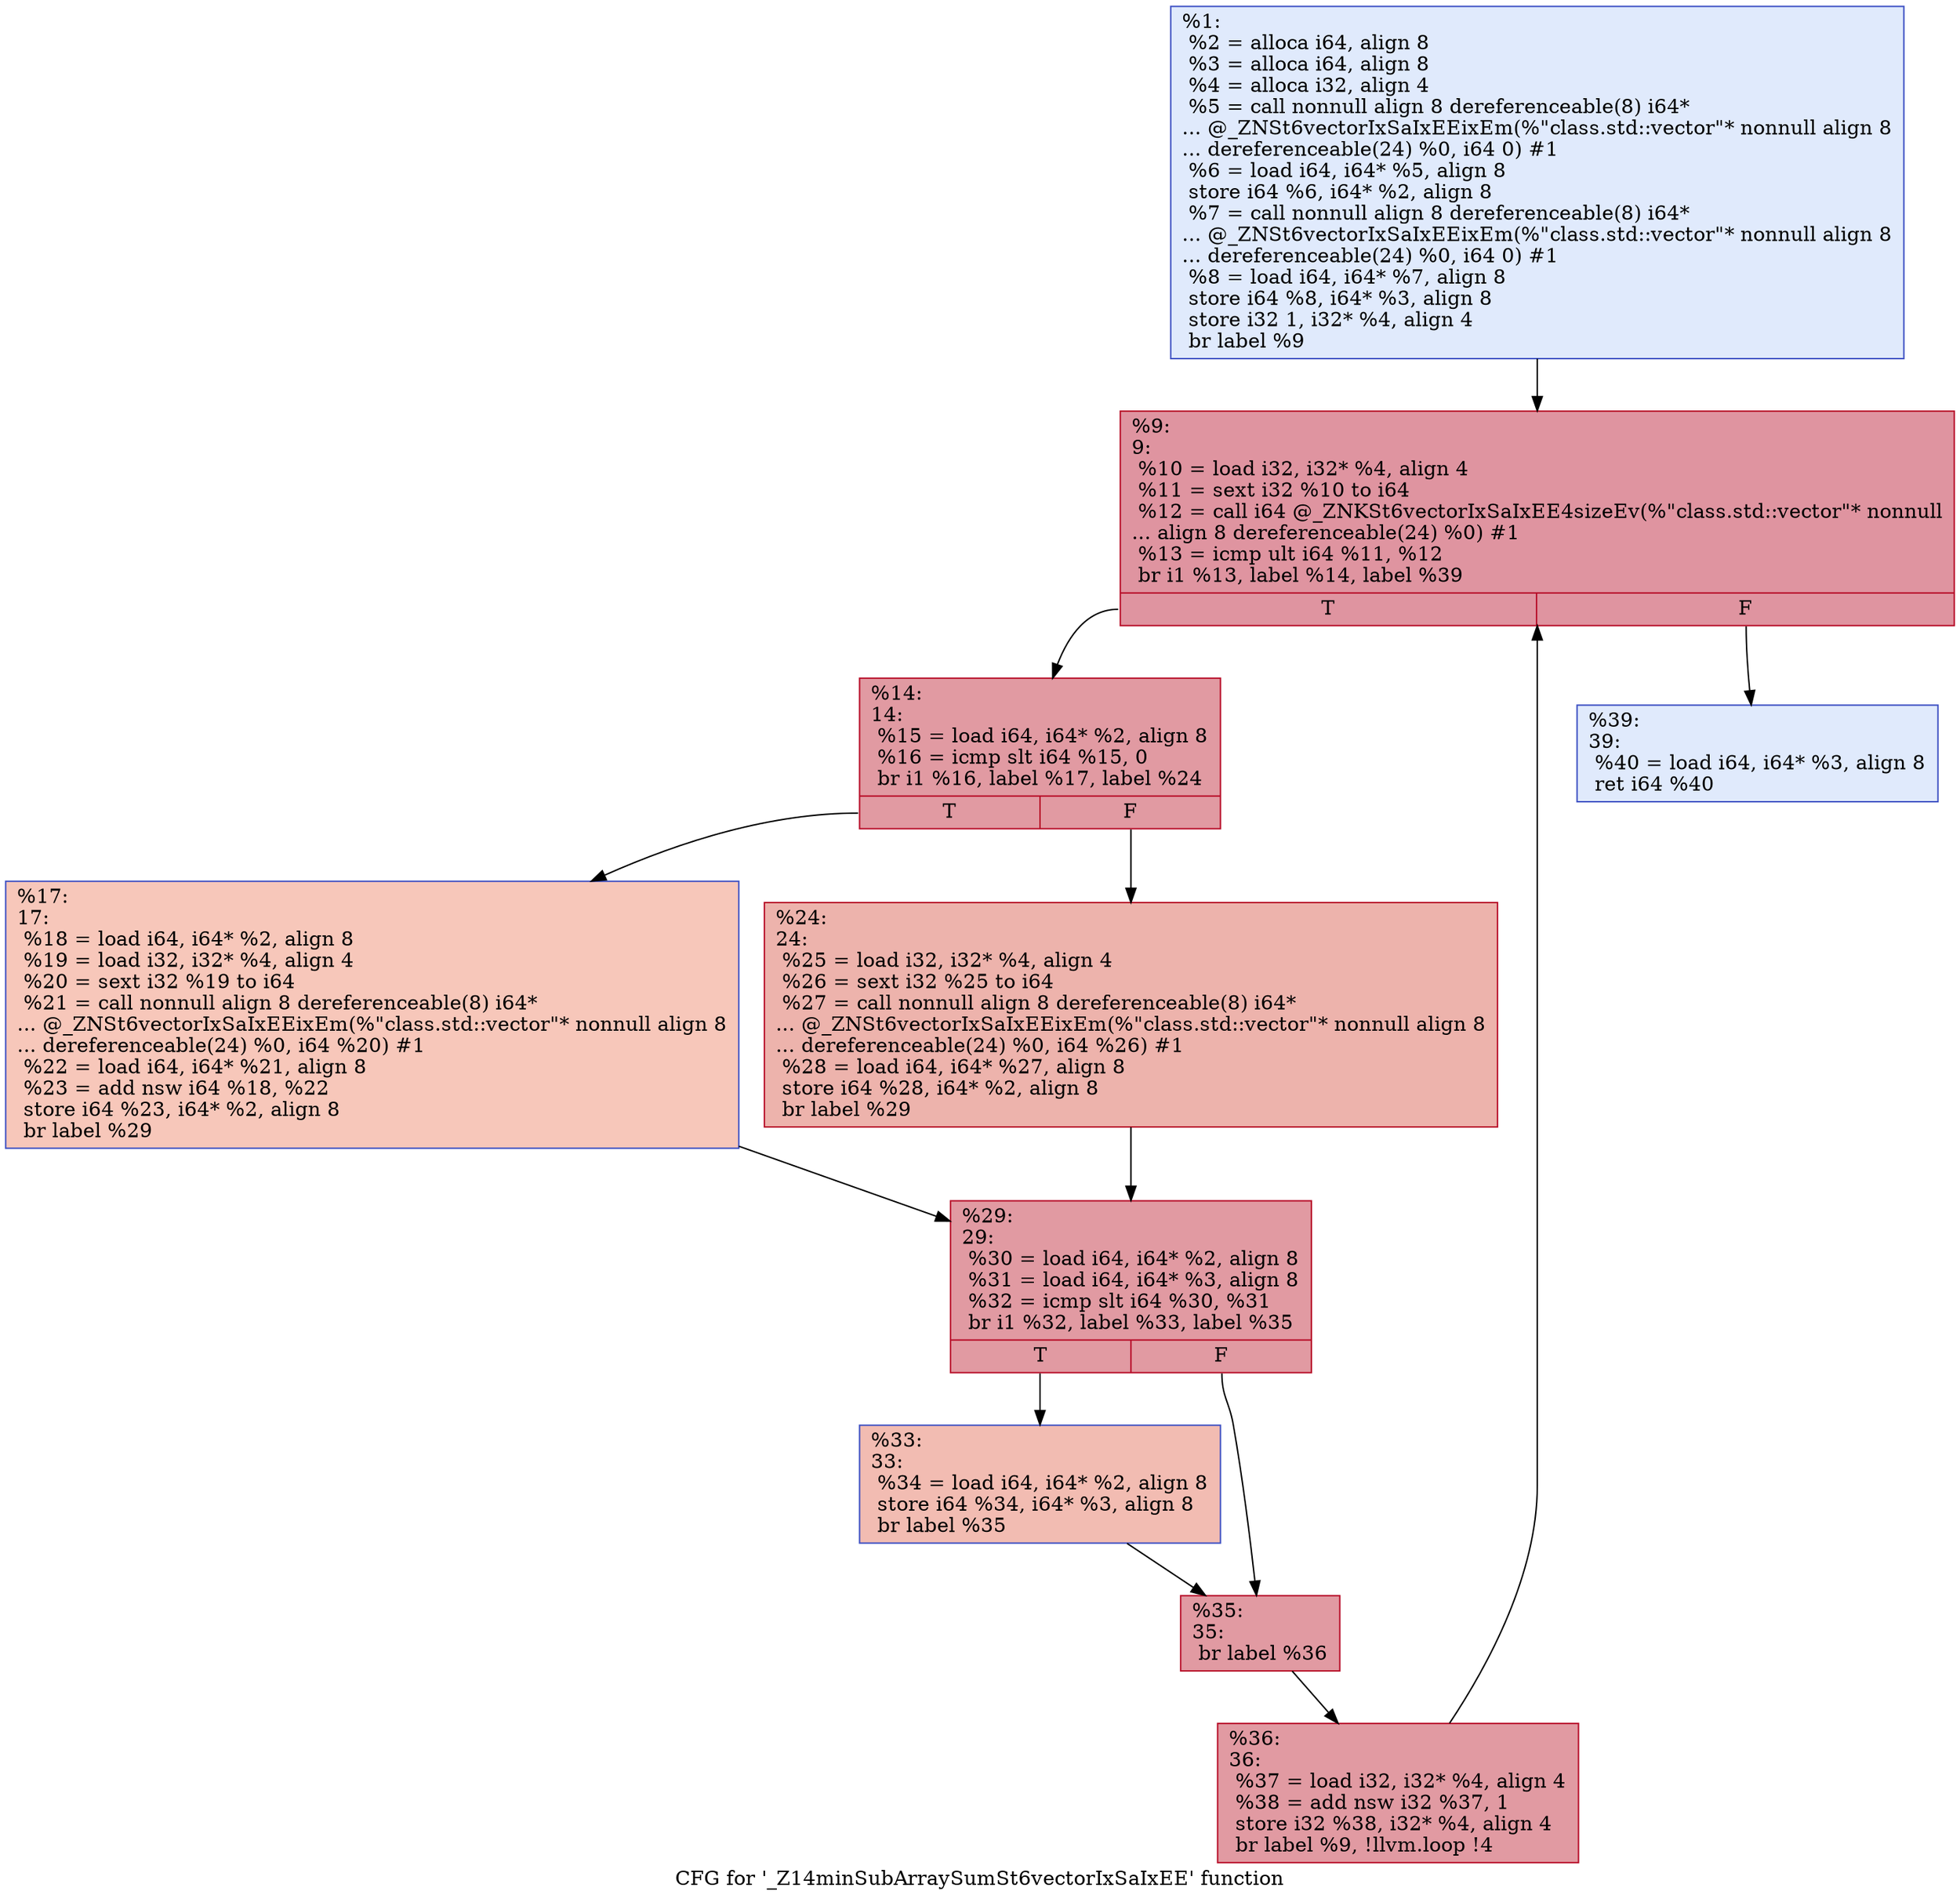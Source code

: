 digraph "CFG for '_Z14minSubArraySumSt6vectorIxSaIxEE' function" {
	label="CFG for '_Z14minSubArraySumSt6vectorIxSaIxEE' function";

	Node0x559e2d03bf50 [shape=record,color="#3d50c3ff", style=filled, fillcolor="#b9d0f970",label="{%1:\l  %2 = alloca i64, align 8\l  %3 = alloca i64, align 8\l  %4 = alloca i32, align 4\l  %5 = call nonnull align 8 dereferenceable(8) i64*\l... @_ZNSt6vectorIxSaIxEEixEm(%\"class.std::vector\"* nonnull align 8\l... dereferenceable(24) %0, i64 0) #1\l  %6 = load i64, i64* %5, align 8\l  store i64 %6, i64* %2, align 8\l  %7 = call nonnull align 8 dereferenceable(8) i64*\l... @_ZNSt6vectorIxSaIxEEixEm(%\"class.std::vector\"* nonnull align 8\l... dereferenceable(24) %0, i64 0) #1\l  %8 = load i64, i64* %7, align 8\l  store i64 %8, i64* %3, align 8\l  store i32 1, i32* %4, align 4\l  br label %9\l}"];
	Node0x559e2d03bf50 -> Node0x559e2d03c770;
	Node0x559e2d03c770 [shape=record,color="#b70d28ff", style=filled, fillcolor="#b70d2870",label="{%9:\l9:                                                \l  %10 = load i32, i32* %4, align 4\l  %11 = sext i32 %10 to i64\l  %12 = call i64 @_ZNKSt6vectorIxSaIxEE4sizeEv(%\"class.std::vector\"* nonnull\l... align 8 dereferenceable(24) %0) #1\l  %13 = icmp ult i64 %11, %12\l  br i1 %13, label %14, label %39\l|{<s0>T|<s1>F}}"];
	Node0x559e2d03c770:s0 -> Node0x559e2d03d320;
	Node0x559e2d03c770:s1 -> Node0x559e2d03d370;
	Node0x559e2d03d320 [shape=record,color="#b70d28ff", style=filled, fillcolor="#bb1b2c70",label="{%14:\l14:                                               \l  %15 = load i64, i64* %2, align 8\l  %16 = icmp slt i64 %15, 0\l  br i1 %16, label %17, label %24\l|{<s0>T|<s1>F}}"];
	Node0x559e2d03d320:s0 -> Node0x559e2d03d5b0;
	Node0x559e2d03d320:s1 -> Node0x559e2d03d600;
	Node0x559e2d03d5b0 [shape=record,color="#3d50c3ff", style=filled, fillcolor="#ec7f6370",label="{%17:\l17:                                               \l  %18 = load i64, i64* %2, align 8\l  %19 = load i32, i32* %4, align 4\l  %20 = sext i32 %19 to i64\l  %21 = call nonnull align 8 dereferenceable(8) i64*\l... @_ZNSt6vectorIxSaIxEEixEm(%\"class.std::vector\"* nonnull align 8\l... dereferenceable(24) %0, i64 %20) #1\l  %22 = load i64, i64* %21, align 8\l  %23 = add nsw i64 %18, %22\l  store i64 %23, i64* %2, align 8\l  br label %29\l}"];
	Node0x559e2d03d5b0 -> Node0x559e2d03db10;
	Node0x559e2d03d600 [shape=record,color="#b70d28ff", style=filled, fillcolor="#d6524470",label="{%24:\l24:                                               \l  %25 = load i32, i32* %4, align 4\l  %26 = sext i32 %25 to i64\l  %27 = call nonnull align 8 dereferenceable(8) i64*\l... @_ZNSt6vectorIxSaIxEEixEm(%\"class.std::vector\"* nonnull align 8\l... dereferenceable(24) %0, i64 %26) #1\l  %28 = load i64, i64* %27, align 8\l  store i64 %28, i64* %2, align 8\l  br label %29\l}"];
	Node0x559e2d03d600 -> Node0x559e2d03db10;
	Node0x559e2d03db10 [shape=record,color="#b70d28ff", style=filled, fillcolor="#bb1b2c70",label="{%29:\l29:                                               \l  %30 = load i64, i64* %2, align 8\l  %31 = load i64, i64* %3, align 8\l  %32 = icmp slt i64 %30, %31\l  br i1 %32, label %33, label %35\l|{<s0>T|<s1>F}}"];
	Node0x559e2d03db10:s0 -> Node0x559e2d03e2d0;
	Node0x559e2d03db10:s1 -> Node0x559e2d03e320;
	Node0x559e2d03e2d0 [shape=record,color="#3d50c3ff", style=filled, fillcolor="#e1675170",label="{%33:\l33:                                               \l  %34 = load i64, i64* %2, align 8\l  store i64 %34, i64* %3, align 8\l  br label %35\l}"];
	Node0x559e2d03e2d0 -> Node0x559e2d03e320;
	Node0x559e2d03e320 [shape=record,color="#b70d28ff", style=filled, fillcolor="#bb1b2c70",label="{%35:\l35:                                               \l  br label %36\l}"];
	Node0x559e2d03e320 -> Node0x559e2d03e590;
	Node0x559e2d03e590 [shape=record,color="#b70d28ff", style=filled, fillcolor="#bb1b2c70",label="{%36:\l36:                                               \l  %37 = load i32, i32* %4, align 4\l  %38 = add nsw i32 %37, 1\l  store i32 %38, i32* %4, align 4\l  br label %9, !llvm.loop !4\l}"];
	Node0x559e2d03e590 -> Node0x559e2d03c770;
	Node0x559e2d03d370 [shape=record,color="#3d50c3ff", style=filled, fillcolor="#b9d0f970",label="{%39:\l39:                                               \l  %40 = load i64, i64* %3, align 8\l  ret i64 %40\l}"];
}
